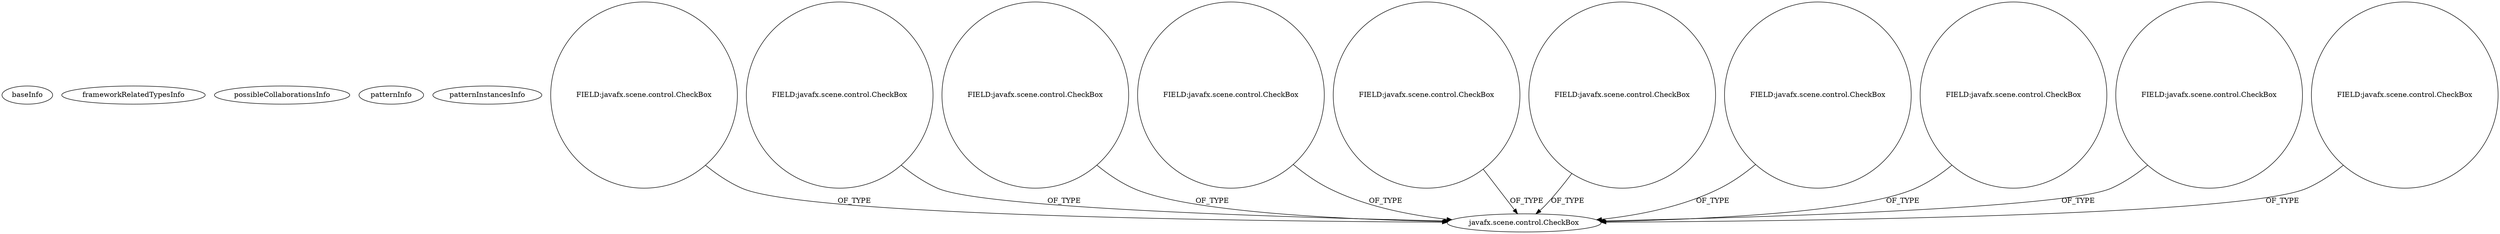 digraph {
baseInfo[graphId=1028,category="pattern",isAnonymous=false,possibleRelation=false]
frameworkRelatedTypesInfo[]
possibleCollaborationsInfo[]
patternInfo[frequency=2.0,patternRootClient=null]
patternInstancesInfo[0="josesoler7-agendavital~/josesoler7-agendavital/agendavital-master/src/agendavital/vista/FXMLNuevasNoticiasController.java~FXMLNuevasNoticiasController~3371",1="tarunbod-SummonCommandCreator~/tarunbod-SummonCommandCreator/SummonCommandCreator-master/src/me/FirstWorldAnarchy/scc/application/FXMLDocumentController.java~FXMLDocumentController~4474"]
3[label="javafx.scene.control.CheckBox",vertexType="FRAMEWORK_CLASS_TYPE",isFrameworkType=false]
6[label="FIELD:javafx.scene.control.CheckBox",vertexType="FIELD_DECLARATION",isFrameworkType=false,shape=circle]
12[label="FIELD:javafx.scene.control.CheckBox",vertexType="FIELD_DECLARATION",isFrameworkType=false,shape=circle]
24[label="FIELD:javafx.scene.control.CheckBox",vertexType="FIELD_DECLARATION",isFrameworkType=false,shape=circle]
16[label="FIELD:javafx.scene.control.CheckBox",vertexType="FIELD_DECLARATION",isFrameworkType=false,shape=circle]
22[label="FIELD:javafx.scene.control.CheckBox",vertexType="FIELD_DECLARATION",isFrameworkType=false,shape=circle]
2[label="FIELD:javafx.scene.control.CheckBox",vertexType="FIELD_DECLARATION",isFrameworkType=false,shape=circle]
18[label="FIELD:javafx.scene.control.CheckBox",vertexType="FIELD_DECLARATION",isFrameworkType=false,shape=circle]
8[label="FIELD:javafx.scene.control.CheckBox",vertexType="FIELD_DECLARATION",isFrameworkType=false,shape=circle]
10[label="FIELD:javafx.scene.control.CheckBox",vertexType="FIELD_DECLARATION",isFrameworkType=false,shape=circle]
20[label="FIELD:javafx.scene.control.CheckBox",vertexType="FIELD_DECLARATION",isFrameworkType=false,shape=circle]
20->3[label="OF_TYPE"]
2->3[label="OF_TYPE"]
10->3[label="OF_TYPE"]
24->3[label="OF_TYPE"]
16->3[label="OF_TYPE"]
18->3[label="OF_TYPE"]
12->3[label="OF_TYPE"]
8->3[label="OF_TYPE"]
22->3[label="OF_TYPE"]
6->3[label="OF_TYPE"]
}
